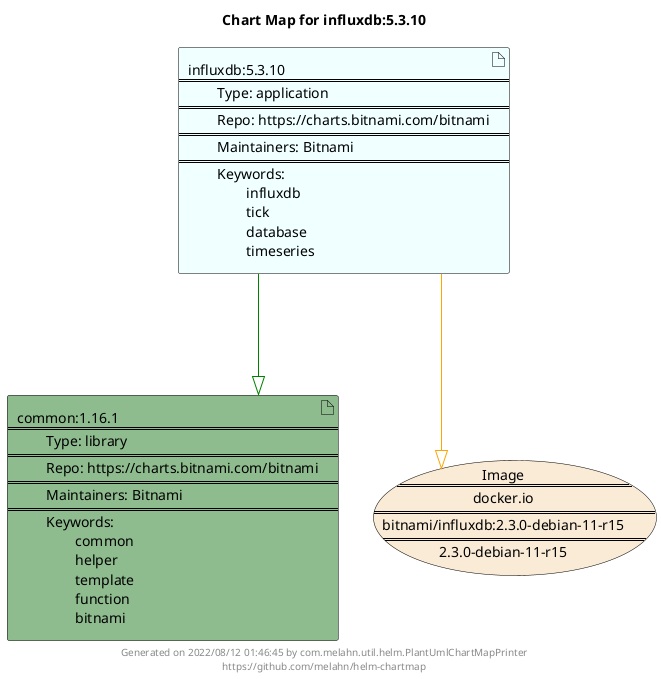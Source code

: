 @startuml
skinparam linetype ortho
skinparam backgroundColor white
skinparam usecaseBorderColor black
skinparam usecaseArrowColor LightSlateGray
skinparam artifactBorderColor black
skinparam artifactArrowColor LightSlateGray

title Chart Map for influxdb:5.3.10

'There are 2 referenced Helm Charts
artifact "common:1.16.1\n====\n\tType: library\n====\n\tRepo: https://charts.bitnami.com/bitnami\n====\n\tMaintainers: Bitnami\n====\n\tKeywords: \n\t\tcommon\n\t\thelper\n\t\ttemplate\n\t\tfunction\n\t\tbitnami" as common_1_16_1 #DarkSeaGreen
artifact "influxdb:5.3.10\n====\n\tType: application\n====\n\tRepo: https://charts.bitnami.com/bitnami\n====\n\tMaintainers: Bitnami\n====\n\tKeywords: \n\t\tinfluxdb\n\t\ttick\n\t\tdatabase\n\t\ttimeseries" as influxdb_5_3_10 #Azure

'There is one referenced Docker Image
usecase "Image\n====\ndocker.io\n====\nbitnami/influxdb:2.3.0-debian-11-r15\n====\n2.3.0-debian-11-r15" as docker_io_bitnami_influxdb_2_3_0_debian_11_r15 #AntiqueWhite

'Chart Dependencies
influxdb_5_3_10--[#green]-|>common_1_16_1
influxdb_5_3_10--[#orange]-|>docker_io_bitnami_influxdb_2_3_0_debian_11_r15

center footer Generated on 2022/08/12 01:46:45 by com.melahn.util.helm.PlantUmlChartMapPrinter\nhttps://github.com/melahn/helm-chartmap
@enduml
